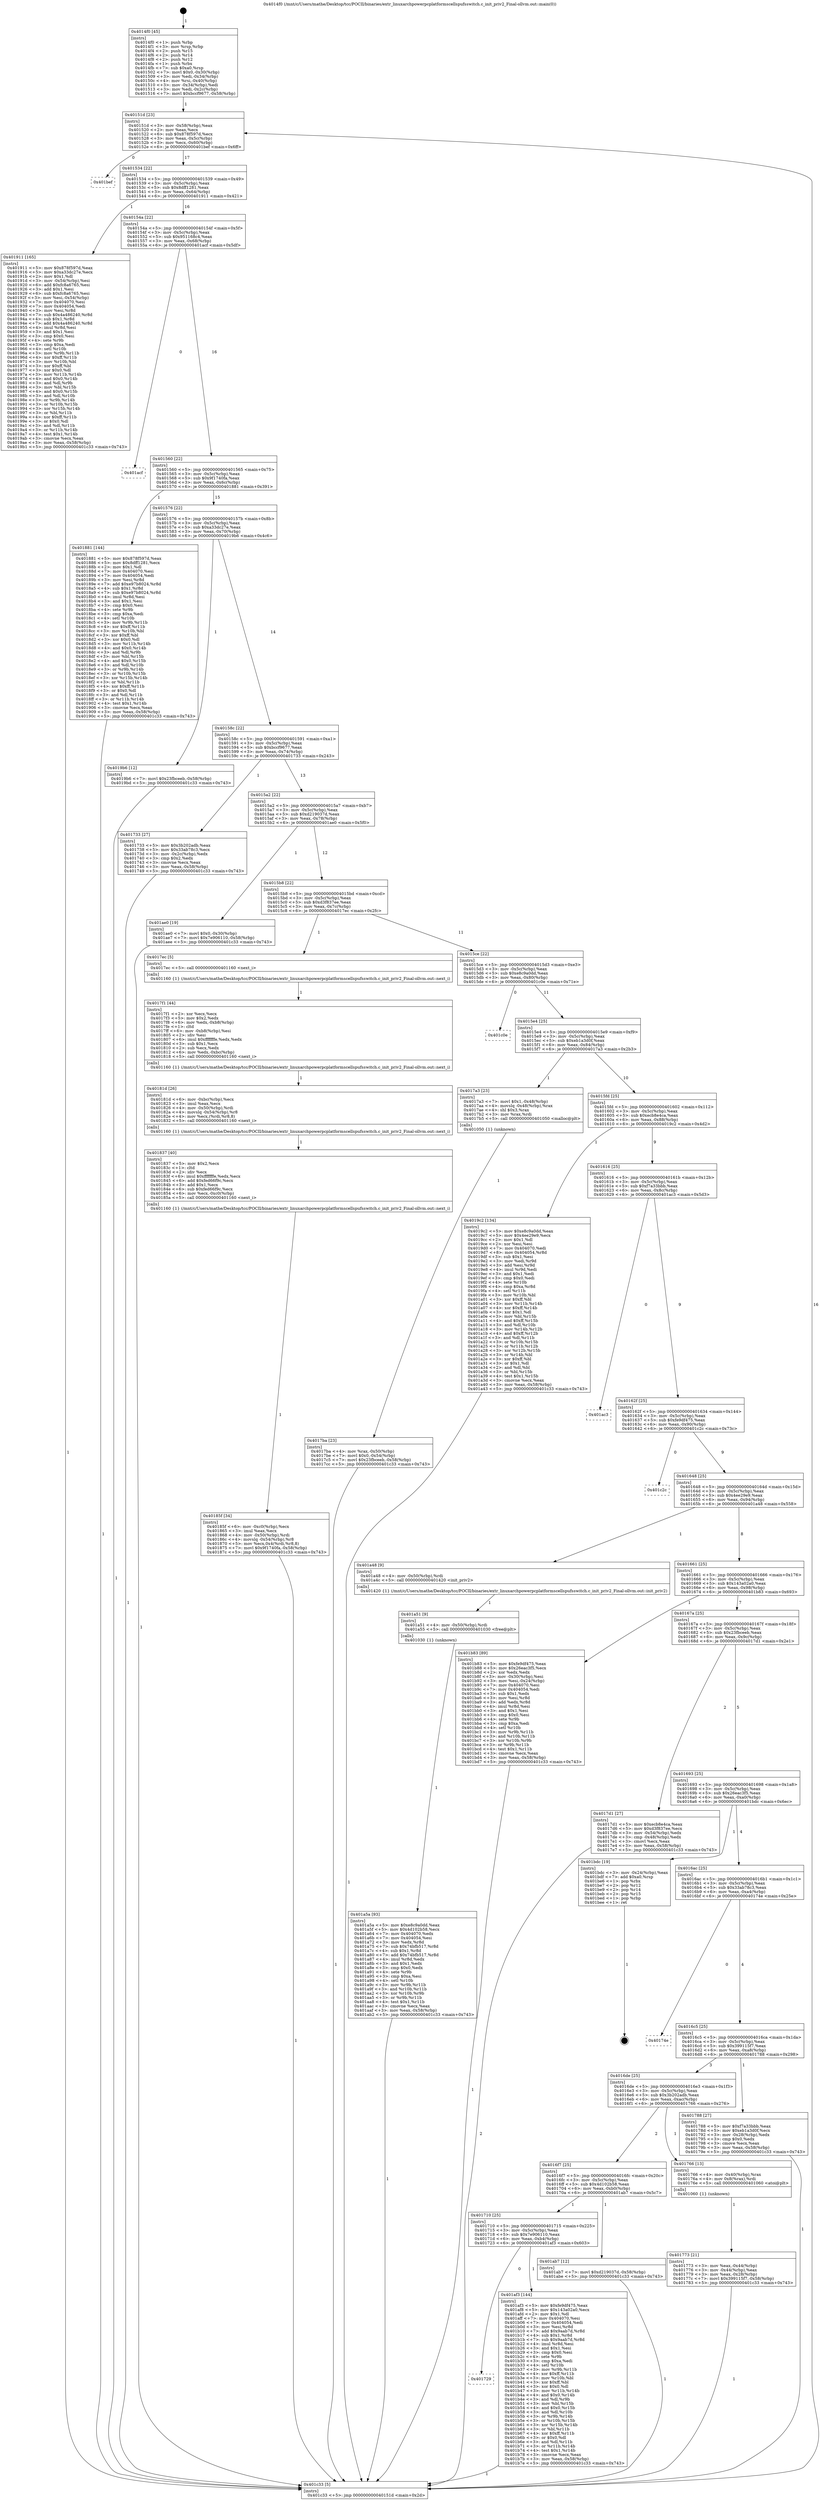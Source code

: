 digraph "0x4014f0" {
  label = "0x4014f0 (/mnt/c/Users/mathe/Desktop/tcc/POCII/binaries/extr_linuxarchpowerpcplatformscellspufsswitch.c_init_priv2_Final-ollvm.out::main(0))"
  labelloc = "t"
  node[shape=record]

  Entry [label="",width=0.3,height=0.3,shape=circle,fillcolor=black,style=filled]
  "0x40151d" [label="{
     0x40151d [23]\l
     | [instrs]\l
     &nbsp;&nbsp;0x40151d \<+3\>: mov -0x58(%rbp),%eax\l
     &nbsp;&nbsp;0x401520 \<+2\>: mov %eax,%ecx\l
     &nbsp;&nbsp;0x401522 \<+6\>: sub $0x878f597d,%ecx\l
     &nbsp;&nbsp;0x401528 \<+3\>: mov %eax,-0x5c(%rbp)\l
     &nbsp;&nbsp;0x40152b \<+3\>: mov %ecx,-0x60(%rbp)\l
     &nbsp;&nbsp;0x40152e \<+6\>: je 0000000000401bef \<main+0x6ff\>\l
  }"]
  "0x401bef" [label="{
     0x401bef\l
  }", style=dashed]
  "0x401534" [label="{
     0x401534 [22]\l
     | [instrs]\l
     &nbsp;&nbsp;0x401534 \<+5\>: jmp 0000000000401539 \<main+0x49\>\l
     &nbsp;&nbsp;0x401539 \<+3\>: mov -0x5c(%rbp),%eax\l
     &nbsp;&nbsp;0x40153c \<+5\>: sub $0x8dff1281,%eax\l
     &nbsp;&nbsp;0x401541 \<+3\>: mov %eax,-0x64(%rbp)\l
     &nbsp;&nbsp;0x401544 \<+6\>: je 0000000000401911 \<main+0x421\>\l
  }"]
  Exit [label="",width=0.3,height=0.3,shape=circle,fillcolor=black,style=filled,peripheries=2]
  "0x401911" [label="{
     0x401911 [165]\l
     | [instrs]\l
     &nbsp;&nbsp;0x401911 \<+5\>: mov $0x878f597d,%eax\l
     &nbsp;&nbsp;0x401916 \<+5\>: mov $0xa33dc27e,%ecx\l
     &nbsp;&nbsp;0x40191b \<+2\>: mov $0x1,%dl\l
     &nbsp;&nbsp;0x40191d \<+3\>: mov -0x54(%rbp),%esi\l
     &nbsp;&nbsp;0x401920 \<+6\>: add $0xfc8a6765,%esi\l
     &nbsp;&nbsp;0x401926 \<+3\>: add $0x1,%esi\l
     &nbsp;&nbsp;0x401929 \<+6\>: sub $0xfc8a6765,%esi\l
     &nbsp;&nbsp;0x40192f \<+3\>: mov %esi,-0x54(%rbp)\l
     &nbsp;&nbsp;0x401932 \<+7\>: mov 0x404070,%esi\l
     &nbsp;&nbsp;0x401939 \<+7\>: mov 0x404054,%edi\l
     &nbsp;&nbsp;0x401940 \<+3\>: mov %esi,%r8d\l
     &nbsp;&nbsp;0x401943 \<+7\>: sub $0x4a486240,%r8d\l
     &nbsp;&nbsp;0x40194a \<+4\>: sub $0x1,%r8d\l
     &nbsp;&nbsp;0x40194e \<+7\>: add $0x4a486240,%r8d\l
     &nbsp;&nbsp;0x401955 \<+4\>: imul %r8d,%esi\l
     &nbsp;&nbsp;0x401959 \<+3\>: and $0x1,%esi\l
     &nbsp;&nbsp;0x40195c \<+3\>: cmp $0x0,%esi\l
     &nbsp;&nbsp;0x40195f \<+4\>: sete %r9b\l
     &nbsp;&nbsp;0x401963 \<+3\>: cmp $0xa,%edi\l
     &nbsp;&nbsp;0x401966 \<+4\>: setl %r10b\l
     &nbsp;&nbsp;0x40196a \<+3\>: mov %r9b,%r11b\l
     &nbsp;&nbsp;0x40196d \<+4\>: xor $0xff,%r11b\l
     &nbsp;&nbsp;0x401971 \<+3\>: mov %r10b,%bl\l
     &nbsp;&nbsp;0x401974 \<+3\>: xor $0xff,%bl\l
     &nbsp;&nbsp;0x401977 \<+3\>: xor $0x0,%dl\l
     &nbsp;&nbsp;0x40197a \<+3\>: mov %r11b,%r14b\l
     &nbsp;&nbsp;0x40197d \<+4\>: and $0x0,%r14b\l
     &nbsp;&nbsp;0x401981 \<+3\>: and %dl,%r9b\l
     &nbsp;&nbsp;0x401984 \<+3\>: mov %bl,%r15b\l
     &nbsp;&nbsp;0x401987 \<+4\>: and $0x0,%r15b\l
     &nbsp;&nbsp;0x40198b \<+3\>: and %dl,%r10b\l
     &nbsp;&nbsp;0x40198e \<+3\>: or %r9b,%r14b\l
     &nbsp;&nbsp;0x401991 \<+3\>: or %r10b,%r15b\l
     &nbsp;&nbsp;0x401994 \<+3\>: xor %r15b,%r14b\l
     &nbsp;&nbsp;0x401997 \<+3\>: or %bl,%r11b\l
     &nbsp;&nbsp;0x40199a \<+4\>: xor $0xff,%r11b\l
     &nbsp;&nbsp;0x40199e \<+3\>: or $0x0,%dl\l
     &nbsp;&nbsp;0x4019a1 \<+3\>: and %dl,%r11b\l
     &nbsp;&nbsp;0x4019a4 \<+3\>: or %r11b,%r14b\l
     &nbsp;&nbsp;0x4019a7 \<+4\>: test $0x1,%r14b\l
     &nbsp;&nbsp;0x4019ab \<+3\>: cmovne %ecx,%eax\l
     &nbsp;&nbsp;0x4019ae \<+3\>: mov %eax,-0x58(%rbp)\l
     &nbsp;&nbsp;0x4019b1 \<+5\>: jmp 0000000000401c33 \<main+0x743\>\l
  }"]
  "0x40154a" [label="{
     0x40154a [22]\l
     | [instrs]\l
     &nbsp;&nbsp;0x40154a \<+5\>: jmp 000000000040154f \<main+0x5f\>\l
     &nbsp;&nbsp;0x40154f \<+3\>: mov -0x5c(%rbp),%eax\l
     &nbsp;&nbsp;0x401552 \<+5\>: sub $0x951168c4,%eax\l
     &nbsp;&nbsp;0x401557 \<+3\>: mov %eax,-0x68(%rbp)\l
     &nbsp;&nbsp;0x40155a \<+6\>: je 0000000000401acf \<main+0x5df\>\l
  }"]
  "0x401729" [label="{
     0x401729\l
  }", style=dashed]
  "0x401acf" [label="{
     0x401acf\l
  }", style=dashed]
  "0x401560" [label="{
     0x401560 [22]\l
     | [instrs]\l
     &nbsp;&nbsp;0x401560 \<+5\>: jmp 0000000000401565 \<main+0x75\>\l
     &nbsp;&nbsp;0x401565 \<+3\>: mov -0x5c(%rbp),%eax\l
     &nbsp;&nbsp;0x401568 \<+5\>: sub $0x9f1740fa,%eax\l
     &nbsp;&nbsp;0x40156d \<+3\>: mov %eax,-0x6c(%rbp)\l
     &nbsp;&nbsp;0x401570 \<+6\>: je 0000000000401881 \<main+0x391\>\l
  }"]
  "0x401af3" [label="{
     0x401af3 [144]\l
     | [instrs]\l
     &nbsp;&nbsp;0x401af3 \<+5\>: mov $0xfe9df475,%eax\l
     &nbsp;&nbsp;0x401af8 \<+5\>: mov $0x143a02a0,%ecx\l
     &nbsp;&nbsp;0x401afd \<+2\>: mov $0x1,%dl\l
     &nbsp;&nbsp;0x401aff \<+7\>: mov 0x404070,%esi\l
     &nbsp;&nbsp;0x401b06 \<+7\>: mov 0x404054,%edi\l
     &nbsp;&nbsp;0x401b0d \<+3\>: mov %esi,%r8d\l
     &nbsp;&nbsp;0x401b10 \<+7\>: add $0x9aab7d,%r8d\l
     &nbsp;&nbsp;0x401b17 \<+4\>: sub $0x1,%r8d\l
     &nbsp;&nbsp;0x401b1b \<+7\>: sub $0x9aab7d,%r8d\l
     &nbsp;&nbsp;0x401b22 \<+4\>: imul %r8d,%esi\l
     &nbsp;&nbsp;0x401b26 \<+3\>: and $0x1,%esi\l
     &nbsp;&nbsp;0x401b29 \<+3\>: cmp $0x0,%esi\l
     &nbsp;&nbsp;0x401b2c \<+4\>: sete %r9b\l
     &nbsp;&nbsp;0x401b30 \<+3\>: cmp $0xa,%edi\l
     &nbsp;&nbsp;0x401b33 \<+4\>: setl %r10b\l
     &nbsp;&nbsp;0x401b37 \<+3\>: mov %r9b,%r11b\l
     &nbsp;&nbsp;0x401b3a \<+4\>: xor $0xff,%r11b\l
     &nbsp;&nbsp;0x401b3e \<+3\>: mov %r10b,%bl\l
     &nbsp;&nbsp;0x401b41 \<+3\>: xor $0xff,%bl\l
     &nbsp;&nbsp;0x401b44 \<+3\>: xor $0x0,%dl\l
     &nbsp;&nbsp;0x401b47 \<+3\>: mov %r11b,%r14b\l
     &nbsp;&nbsp;0x401b4a \<+4\>: and $0x0,%r14b\l
     &nbsp;&nbsp;0x401b4e \<+3\>: and %dl,%r9b\l
     &nbsp;&nbsp;0x401b51 \<+3\>: mov %bl,%r15b\l
     &nbsp;&nbsp;0x401b54 \<+4\>: and $0x0,%r15b\l
     &nbsp;&nbsp;0x401b58 \<+3\>: and %dl,%r10b\l
     &nbsp;&nbsp;0x401b5b \<+3\>: or %r9b,%r14b\l
     &nbsp;&nbsp;0x401b5e \<+3\>: or %r10b,%r15b\l
     &nbsp;&nbsp;0x401b61 \<+3\>: xor %r15b,%r14b\l
     &nbsp;&nbsp;0x401b64 \<+3\>: or %bl,%r11b\l
     &nbsp;&nbsp;0x401b67 \<+4\>: xor $0xff,%r11b\l
     &nbsp;&nbsp;0x401b6b \<+3\>: or $0x0,%dl\l
     &nbsp;&nbsp;0x401b6e \<+3\>: and %dl,%r11b\l
     &nbsp;&nbsp;0x401b71 \<+3\>: or %r11b,%r14b\l
     &nbsp;&nbsp;0x401b74 \<+4\>: test $0x1,%r14b\l
     &nbsp;&nbsp;0x401b78 \<+3\>: cmovne %ecx,%eax\l
     &nbsp;&nbsp;0x401b7b \<+3\>: mov %eax,-0x58(%rbp)\l
     &nbsp;&nbsp;0x401b7e \<+5\>: jmp 0000000000401c33 \<main+0x743\>\l
  }"]
  "0x401881" [label="{
     0x401881 [144]\l
     | [instrs]\l
     &nbsp;&nbsp;0x401881 \<+5\>: mov $0x878f597d,%eax\l
     &nbsp;&nbsp;0x401886 \<+5\>: mov $0x8dff1281,%ecx\l
     &nbsp;&nbsp;0x40188b \<+2\>: mov $0x1,%dl\l
     &nbsp;&nbsp;0x40188d \<+7\>: mov 0x404070,%esi\l
     &nbsp;&nbsp;0x401894 \<+7\>: mov 0x404054,%edi\l
     &nbsp;&nbsp;0x40189b \<+3\>: mov %esi,%r8d\l
     &nbsp;&nbsp;0x40189e \<+7\>: add $0xe97b8024,%r8d\l
     &nbsp;&nbsp;0x4018a5 \<+4\>: sub $0x1,%r8d\l
     &nbsp;&nbsp;0x4018a9 \<+7\>: sub $0xe97b8024,%r8d\l
     &nbsp;&nbsp;0x4018b0 \<+4\>: imul %r8d,%esi\l
     &nbsp;&nbsp;0x4018b4 \<+3\>: and $0x1,%esi\l
     &nbsp;&nbsp;0x4018b7 \<+3\>: cmp $0x0,%esi\l
     &nbsp;&nbsp;0x4018ba \<+4\>: sete %r9b\l
     &nbsp;&nbsp;0x4018be \<+3\>: cmp $0xa,%edi\l
     &nbsp;&nbsp;0x4018c1 \<+4\>: setl %r10b\l
     &nbsp;&nbsp;0x4018c5 \<+3\>: mov %r9b,%r11b\l
     &nbsp;&nbsp;0x4018c8 \<+4\>: xor $0xff,%r11b\l
     &nbsp;&nbsp;0x4018cc \<+3\>: mov %r10b,%bl\l
     &nbsp;&nbsp;0x4018cf \<+3\>: xor $0xff,%bl\l
     &nbsp;&nbsp;0x4018d2 \<+3\>: xor $0x0,%dl\l
     &nbsp;&nbsp;0x4018d5 \<+3\>: mov %r11b,%r14b\l
     &nbsp;&nbsp;0x4018d8 \<+4\>: and $0x0,%r14b\l
     &nbsp;&nbsp;0x4018dc \<+3\>: and %dl,%r9b\l
     &nbsp;&nbsp;0x4018df \<+3\>: mov %bl,%r15b\l
     &nbsp;&nbsp;0x4018e2 \<+4\>: and $0x0,%r15b\l
     &nbsp;&nbsp;0x4018e6 \<+3\>: and %dl,%r10b\l
     &nbsp;&nbsp;0x4018e9 \<+3\>: or %r9b,%r14b\l
     &nbsp;&nbsp;0x4018ec \<+3\>: or %r10b,%r15b\l
     &nbsp;&nbsp;0x4018ef \<+3\>: xor %r15b,%r14b\l
     &nbsp;&nbsp;0x4018f2 \<+3\>: or %bl,%r11b\l
     &nbsp;&nbsp;0x4018f5 \<+4\>: xor $0xff,%r11b\l
     &nbsp;&nbsp;0x4018f9 \<+3\>: or $0x0,%dl\l
     &nbsp;&nbsp;0x4018fc \<+3\>: and %dl,%r11b\l
     &nbsp;&nbsp;0x4018ff \<+3\>: or %r11b,%r14b\l
     &nbsp;&nbsp;0x401902 \<+4\>: test $0x1,%r14b\l
     &nbsp;&nbsp;0x401906 \<+3\>: cmovne %ecx,%eax\l
     &nbsp;&nbsp;0x401909 \<+3\>: mov %eax,-0x58(%rbp)\l
     &nbsp;&nbsp;0x40190c \<+5\>: jmp 0000000000401c33 \<main+0x743\>\l
  }"]
  "0x401576" [label="{
     0x401576 [22]\l
     | [instrs]\l
     &nbsp;&nbsp;0x401576 \<+5\>: jmp 000000000040157b \<main+0x8b\>\l
     &nbsp;&nbsp;0x40157b \<+3\>: mov -0x5c(%rbp),%eax\l
     &nbsp;&nbsp;0x40157e \<+5\>: sub $0xa33dc27e,%eax\l
     &nbsp;&nbsp;0x401583 \<+3\>: mov %eax,-0x70(%rbp)\l
     &nbsp;&nbsp;0x401586 \<+6\>: je 00000000004019b6 \<main+0x4c6\>\l
  }"]
  "0x401710" [label="{
     0x401710 [25]\l
     | [instrs]\l
     &nbsp;&nbsp;0x401710 \<+5\>: jmp 0000000000401715 \<main+0x225\>\l
     &nbsp;&nbsp;0x401715 \<+3\>: mov -0x5c(%rbp),%eax\l
     &nbsp;&nbsp;0x401718 \<+5\>: sub $0x7e906110,%eax\l
     &nbsp;&nbsp;0x40171d \<+6\>: mov %eax,-0xb4(%rbp)\l
     &nbsp;&nbsp;0x401723 \<+6\>: je 0000000000401af3 \<main+0x603\>\l
  }"]
  "0x4019b6" [label="{
     0x4019b6 [12]\l
     | [instrs]\l
     &nbsp;&nbsp;0x4019b6 \<+7\>: movl $0x23fbceeb,-0x58(%rbp)\l
     &nbsp;&nbsp;0x4019bd \<+5\>: jmp 0000000000401c33 \<main+0x743\>\l
  }"]
  "0x40158c" [label="{
     0x40158c [22]\l
     | [instrs]\l
     &nbsp;&nbsp;0x40158c \<+5\>: jmp 0000000000401591 \<main+0xa1\>\l
     &nbsp;&nbsp;0x401591 \<+3\>: mov -0x5c(%rbp),%eax\l
     &nbsp;&nbsp;0x401594 \<+5\>: sub $0xbccf9677,%eax\l
     &nbsp;&nbsp;0x401599 \<+3\>: mov %eax,-0x74(%rbp)\l
     &nbsp;&nbsp;0x40159c \<+6\>: je 0000000000401733 \<main+0x243\>\l
  }"]
  "0x401ab7" [label="{
     0x401ab7 [12]\l
     | [instrs]\l
     &nbsp;&nbsp;0x401ab7 \<+7\>: movl $0xd219037d,-0x58(%rbp)\l
     &nbsp;&nbsp;0x401abe \<+5\>: jmp 0000000000401c33 \<main+0x743\>\l
  }"]
  "0x401733" [label="{
     0x401733 [27]\l
     | [instrs]\l
     &nbsp;&nbsp;0x401733 \<+5\>: mov $0x3b202adb,%eax\l
     &nbsp;&nbsp;0x401738 \<+5\>: mov $0x33ab78c3,%ecx\l
     &nbsp;&nbsp;0x40173d \<+3\>: mov -0x2c(%rbp),%edx\l
     &nbsp;&nbsp;0x401740 \<+3\>: cmp $0x2,%edx\l
     &nbsp;&nbsp;0x401743 \<+3\>: cmovne %ecx,%eax\l
     &nbsp;&nbsp;0x401746 \<+3\>: mov %eax,-0x58(%rbp)\l
     &nbsp;&nbsp;0x401749 \<+5\>: jmp 0000000000401c33 \<main+0x743\>\l
  }"]
  "0x4015a2" [label="{
     0x4015a2 [22]\l
     | [instrs]\l
     &nbsp;&nbsp;0x4015a2 \<+5\>: jmp 00000000004015a7 \<main+0xb7\>\l
     &nbsp;&nbsp;0x4015a7 \<+3\>: mov -0x5c(%rbp),%eax\l
     &nbsp;&nbsp;0x4015aa \<+5\>: sub $0xd219037d,%eax\l
     &nbsp;&nbsp;0x4015af \<+3\>: mov %eax,-0x78(%rbp)\l
     &nbsp;&nbsp;0x4015b2 \<+6\>: je 0000000000401ae0 \<main+0x5f0\>\l
  }"]
  "0x401c33" [label="{
     0x401c33 [5]\l
     | [instrs]\l
     &nbsp;&nbsp;0x401c33 \<+5\>: jmp 000000000040151d \<main+0x2d\>\l
  }"]
  "0x4014f0" [label="{
     0x4014f0 [45]\l
     | [instrs]\l
     &nbsp;&nbsp;0x4014f0 \<+1\>: push %rbp\l
     &nbsp;&nbsp;0x4014f1 \<+3\>: mov %rsp,%rbp\l
     &nbsp;&nbsp;0x4014f4 \<+2\>: push %r15\l
     &nbsp;&nbsp;0x4014f6 \<+2\>: push %r14\l
     &nbsp;&nbsp;0x4014f8 \<+2\>: push %r12\l
     &nbsp;&nbsp;0x4014fa \<+1\>: push %rbx\l
     &nbsp;&nbsp;0x4014fb \<+7\>: sub $0xa0,%rsp\l
     &nbsp;&nbsp;0x401502 \<+7\>: movl $0x0,-0x30(%rbp)\l
     &nbsp;&nbsp;0x401509 \<+3\>: mov %edi,-0x34(%rbp)\l
     &nbsp;&nbsp;0x40150c \<+4\>: mov %rsi,-0x40(%rbp)\l
     &nbsp;&nbsp;0x401510 \<+3\>: mov -0x34(%rbp),%edi\l
     &nbsp;&nbsp;0x401513 \<+3\>: mov %edi,-0x2c(%rbp)\l
     &nbsp;&nbsp;0x401516 \<+7\>: movl $0xbccf9677,-0x58(%rbp)\l
  }"]
  "0x401a5a" [label="{
     0x401a5a [93]\l
     | [instrs]\l
     &nbsp;&nbsp;0x401a5a \<+5\>: mov $0xe8c9a0dd,%eax\l
     &nbsp;&nbsp;0x401a5f \<+5\>: mov $0x4d102b58,%ecx\l
     &nbsp;&nbsp;0x401a64 \<+7\>: mov 0x404070,%edx\l
     &nbsp;&nbsp;0x401a6b \<+7\>: mov 0x404054,%esi\l
     &nbsp;&nbsp;0x401a72 \<+3\>: mov %edx,%r8d\l
     &nbsp;&nbsp;0x401a75 \<+7\>: sub $0x74bfb517,%r8d\l
     &nbsp;&nbsp;0x401a7c \<+4\>: sub $0x1,%r8d\l
     &nbsp;&nbsp;0x401a80 \<+7\>: add $0x74bfb517,%r8d\l
     &nbsp;&nbsp;0x401a87 \<+4\>: imul %r8d,%edx\l
     &nbsp;&nbsp;0x401a8b \<+3\>: and $0x1,%edx\l
     &nbsp;&nbsp;0x401a8e \<+3\>: cmp $0x0,%edx\l
     &nbsp;&nbsp;0x401a91 \<+4\>: sete %r9b\l
     &nbsp;&nbsp;0x401a95 \<+3\>: cmp $0xa,%esi\l
     &nbsp;&nbsp;0x401a98 \<+4\>: setl %r10b\l
     &nbsp;&nbsp;0x401a9c \<+3\>: mov %r9b,%r11b\l
     &nbsp;&nbsp;0x401a9f \<+3\>: and %r10b,%r11b\l
     &nbsp;&nbsp;0x401aa2 \<+3\>: xor %r10b,%r9b\l
     &nbsp;&nbsp;0x401aa5 \<+3\>: or %r9b,%r11b\l
     &nbsp;&nbsp;0x401aa8 \<+4\>: test $0x1,%r11b\l
     &nbsp;&nbsp;0x401aac \<+3\>: cmovne %ecx,%eax\l
     &nbsp;&nbsp;0x401aaf \<+3\>: mov %eax,-0x58(%rbp)\l
     &nbsp;&nbsp;0x401ab2 \<+5\>: jmp 0000000000401c33 \<main+0x743\>\l
  }"]
  "0x401ae0" [label="{
     0x401ae0 [19]\l
     | [instrs]\l
     &nbsp;&nbsp;0x401ae0 \<+7\>: movl $0x0,-0x30(%rbp)\l
     &nbsp;&nbsp;0x401ae7 \<+7\>: movl $0x7e906110,-0x58(%rbp)\l
     &nbsp;&nbsp;0x401aee \<+5\>: jmp 0000000000401c33 \<main+0x743\>\l
  }"]
  "0x4015b8" [label="{
     0x4015b8 [22]\l
     | [instrs]\l
     &nbsp;&nbsp;0x4015b8 \<+5\>: jmp 00000000004015bd \<main+0xcd\>\l
     &nbsp;&nbsp;0x4015bd \<+3\>: mov -0x5c(%rbp),%eax\l
     &nbsp;&nbsp;0x4015c0 \<+5\>: sub $0xd3f837ee,%eax\l
     &nbsp;&nbsp;0x4015c5 \<+3\>: mov %eax,-0x7c(%rbp)\l
     &nbsp;&nbsp;0x4015c8 \<+6\>: je 00000000004017ec \<main+0x2fc\>\l
  }"]
  "0x401a51" [label="{
     0x401a51 [9]\l
     | [instrs]\l
     &nbsp;&nbsp;0x401a51 \<+4\>: mov -0x50(%rbp),%rdi\l
     &nbsp;&nbsp;0x401a55 \<+5\>: call 0000000000401030 \<free@plt\>\l
     | [calls]\l
     &nbsp;&nbsp;0x401030 \{1\} (unknown)\l
  }"]
  "0x4017ec" [label="{
     0x4017ec [5]\l
     | [instrs]\l
     &nbsp;&nbsp;0x4017ec \<+5\>: call 0000000000401160 \<next_i\>\l
     | [calls]\l
     &nbsp;&nbsp;0x401160 \{1\} (/mnt/c/Users/mathe/Desktop/tcc/POCII/binaries/extr_linuxarchpowerpcplatformscellspufsswitch.c_init_priv2_Final-ollvm.out::next_i)\l
  }"]
  "0x4015ce" [label="{
     0x4015ce [22]\l
     | [instrs]\l
     &nbsp;&nbsp;0x4015ce \<+5\>: jmp 00000000004015d3 \<main+0xe3\>\l
     &nbsp;&nbsp;0x4015d3 \<+3\>: mov -0x5c(%rbp),%eax\l
     &nbsp;&nbsp;0x4015d6 \<+5\>: sub $0xe8c9a0dd,%eax\l
     &nbsp;&nbsp;0x4015db \<+3\>: mov %eax,-0x80(%rbp)\l
     &nbsp;&nbsp;0x4015de \<+6\>: je 0000000000401c0e \<main+0x71e\>\l
  }"]
  "0x40185f" [label="{
     0x40185f [34]\l
     | [instrs]\l
     &nbsp;&nbsp;0x40185f \<+6\>: mov -0xc0(%rbp),%ecx\l
     &nbsp;&nbsp;0x401865 \<+3\>: imul %eax,%ecx\l
     &nbsp;&nbsp;0x401868 \<+4\>: mov -0x50(%rbp),%rdi\l
     &nbsp;&nbsp;0x40186c \<+4\>: movslq -0x54(%rbp),%r8\l
     &nbsp;&nbsp;0x401870 \<+5\>: mov %ecx,0x4(%rdi,%r8,8)\l
     &nbsp;&nbsp;0x401875 \<+7\>: movl $0x9f1740fa,-0x58(%rbp)\l
     &nbsp;&nbsp;0x40187c \<+5\>: jmp 0000000000401c33 \<main+0x743\>\l
  }"]
  "0x401c0e" [label="{
     0x401c0e\l
  }", style=dashed]
  "0x4015e4" [label="{
     0x4015e4 [25]\l
     | [instrs]\l
     &nbsp;&nbsp;0x4015e4 \<+5\>: jmp 00000000004015e9 \<main+0xf9\>\l
     &nbsp;&nbsp;0x4015e9 \<+3\>: mov -0x5c(%rbp),%eax\l
     &nbsp;&nbsp;0x4015ec \<+5\>: sub $0xeb1a3d0f,%eax\l
     &nbsp;&nbsp;0x4015f1 \<+6\>: mov %eax,-0x84(%rbp)\l
     &nbsp;&nbsp;0x4015f7 \<+6\>: je 00000000004017a3 \<main+0x2b3\>\l
  }"]
  "0x401837" [label="{
     0x401837 [40]\l
     | [instrs]\l
     &nbsp;&nbsp;0x401837 \<+5\>: mov $0x2,%ecx\l
     &nbsp;&nbsp;0x40183c \<+1\>: cltd\l
     &nbsp;&nbsp;0x40183d \<+2\>: idiv %ecx\l
     &nbsp;&nbsp;0x40183f \<+6\>: imul $0xfffffffe,%edx,%ecx\l
     &nbsp;&nbsp;0x401845 \<+6\>: add $0xfed66f9c,%ecx\l
     &nbsp;&nbsp;0x40184b \<+3\>: add $0x1,%ecx\l
     &nbsp;&nbsp;0x40184e \<+6\>: sub $0xfed66f9c,%ecx\l
     &nbsp;&nbsp;0x401854 \<+6\>: mov %ecx,-0xc0(%rbp)\l
     &nbsp;&nbsp;0x40185a \<+5\>: call 0000000000401160 \<next_i\>\l
     | [calls]\l
     &nbsp;&nbsp;0x401160 \{1\} (/mnt/c/Users/mathe/Desktop/tcc/POCII/binaries/extr_linuxarchpowerpcplatformscellspufsswitch.c_init_priv2_Final-ollvm.out::next_i)\l
  }"]
  "0x4017a3" [label="{
     0x4017a3 [23]\l
     | [instrs]\l
     &nbsp;&nbsp;0x4017a3 \<+7\>: movl $0x1,-0x48(%rbp)\l
     &nbsp;&nbsp;0x4017aa \<+4\>: movslq -0x48(%rbp),%rax\l
     &nbsp;&nbsp;0x4017ae \<+4\>: shl $0x3,%rax\l
     &nbsp;&nbsp;0x4017b2 \<+3\>: mov %rax,%rdi\l
     &nbsp;&nbsp;0x4017b5 \<+5\>: call 0000000000401050 \<malloc@plt\>\l
     | [calls]\l
     &nbsp;&nbsp;0x401050 \{1\} (unknown)\l
  }"]
  "0x4015fd" [label="{
     0x4015fd [25]\l
     | [instrs]\l
     &nbsp;&nbsp;0x4015fd \<+5\>: jmp 0000000000401602 \<main+0x112\>\l
     &nbsp;&nbsp;0x401602 \<+3\>: mov -0x5c(%rbp),%eax\l
     &nbsp;&nbsp;0x401605 \<+5\>: sub $0xecb8e4ca,%eax\l
     &nbsp;&nbsp;0x40160a \<+6\>: mov %eax,-0x88(%rbp)\l
     &nbsp;&nbsp;0x401610 \<+6\>: je 00000000004019c2 \<main+0x4d2\>\l
  }"]
  "0x40181d" [label="{
     0x40181d [26]\l
     | [instrs]\l
     &nbsp;&nbsp;0x40181d \<+6\>: mov -0xbc(%rbp),%ecx\l
     &nbsp;&nbsp;0x401823 \<+3\>: imul %eax,%ecx\l
     &nbsp;&nbsp;0x401826 \<+4\>: mov -0x50(%rbp),%rdi\l
     &nbsp;&nbsp;0x40182a \<+4\>: movslq -0x54(%rbp),%r8\l
     &nbsp;&nbsp;0x40182e \<+4\>: mov %ecx,(%rdi,%r8,8)\l
     &nbsp;&nbsp;0x401832 \<+5\>: call 0000000000401160 \<next_i\>\l
     | [calls]\l
     &nbsp;&nbsp;0x401160 \{1\} (/mnt/c/Users/mathe/Desktop/tcc/POCII/binaries/extr_linuxarchpowerpcplatformscellspufsswitch.c_init_priv2_Final-ollvm.out::next_i)\l
  }"]
  "0x4019c2" [label="{
     0x4019c2 [134]\l
     | [instrs]\l
     &nbsp;&nbsp;0x4019c2 \<+5\>: mov $0xe8c9a0dd,%eax\l
     &nbsp;&nbsp;0x4019c7 \<+5\>: mov $0x4ee29e9,%ecx\l
     &nbsp;&nbsp;0x4019cc \<+2\>: mov $0x1,%dl\l
     &nbsp;&nbsp;0x4019ce \<+2\>: xor %esi,%esi\l
     &nbsp;&nbsp;0x4019d0 \<+7\>: mov 0x404070,%edi\l
     &nbsp;&nbsp;0x4019d7 \<+8\>: mov 0x404054,%r8d\l
     &nbsp;&nbsp;0x4019df \<+3\>: sub $0x1,%esi\l
     &nbsp;&nbsp;0x4019e2 \<+3\>: mov %edi,%r9d\l
     &nbsp;&nbsp;0x4019e5 \<+3\>: add %esi,%r9d\l
     &nbsp;&nbsp;0x4019e8 \<+4\>: imul %r9d,%edi\l
     &nbsp;&nbsp;0x4019ec \<+3\>: and $0x1,%edi\l
     &nbsp;&nbsp;0x4019ef \<+3\>: cmp $0x0,%edi\l
     &nbsp;&nbsp;0x4019f2 \<+4\>: sete %r10b\l
     &nbsp;&nbsp;0x4019f6 \<+4\>: cmp $0xa,%r8d\l
     &nbsp;&nbsp;0x4019fa \<+4\>: setl %r11b\l
     &nbsp;&nbsp;0x4019fe \<+3\>: mov %r10b,%bl\l
     &nbsp;&nbsp;0x401a01 \<+3\>: xor $0xff,%bl\l
     &nbsp;&nbsp;0x401a04 \<+3\>: mov %r11b,%r14b\l
     &nbsp;&nbsp;0x401a07 \<+4\>: xor $0xff,%r14b\l
     &nbsp;&nbsp;0x401a0b \<+3\>: xor $0x1,%dl\l
     &nbsp;&nbsp;0x401a0e \<+3\>: mov %bl,%r15b\l
     &nbsp;&nbsp;0x401a11 \<+4\>: and $0xff,%r15b\l
     &nbsp;&nbsp;0x401a15 \<+3\>: and %dl,%r10b\l
     &nbsp;&nbsp;0x401a18 \<+3\>: mov %r14b,%r12b\l
     &nbsp;&nbsp;0x401a1b \<+4\>: and $0xff,%r12b\l
     &nbsp;&nbsp;0x401a1f \<+3\>: and %dl,%r11b\l
     &nbsp;&nbsp;0x401a22 \<+3\>: or %r10b,%r15b\l
     &nbsp;&nbsp;0x401a25 \<+3\>: or %r11b,%r12b\l
     &nbsp;&nbsp;0x401a28 \<+3\>: xor %r12b,%r15b\l
     &nbsp;&nbsp;0x401a2b \<+3\>: or %r14b,%bl\l
     &nbsp;&nbsp;0x401a2e \<+3\>: xor $0xff,%bl\l
     &nbsp;&nbsp;0x401a31 \<+3\>: or $0x1,%dl\l
     &nbsp;&nbsp;0x401a34 \<+2\>: and %dl,%bl\l
     &nbsp;&nbsp;0x401a36 \<+3\>: or %bl,%r15b\l
     &nbsp;&nbsp;0x401a39 \<+4\>: test $0x1,%r15b\l
     &nbsp;&nbsp;0x401a3d \<+3\>: cmovne %ecx,%eax\l
     &nbsp;&nbsp;0x401a40 \<+3\>: mov %eax,-0x58(%rbp)\l
     &nbsp;&nbsp;0x401a43 \<+5\>: jmp 0000000000401c33 \<main+0x743\>\l
  }"]
  "0x401616" [label="{
     0x401616 [25]\l
     | [instrs]\l
     &nbsp;&nbsp;0x401616 \<+5\>: jmp 000000000040161b \<main+0x12b\>\l
     &nbsp;&nbsp;0x40161b \<+3\>: mov -0x5c(%rbp),%eax\l
     &nbsp;&nbsp;0x40161e \<+5\>: sub $0xf7a33bbb,%eax\l
     &nbsp;&nbsp;0x401623 \<+6\>: mov %eax,-0x8c(%rbp)\l
     &nbsp;&nbsp;0x401629 \<+6\>: je 0000000000401ac3 \<main+0x5d3\>\l
  }"]
  "0x4017f1" [label="{
     0x4017f1 [44]\l
     | [instrs]\l
     &nbsp;&nbsp;0x4017f1 \<+2\>: xor %ecx,%ecx\l
     &nbsp;&nbsp;0x4017f3 \<+5\>: mov $0x2,%edx\l
     &nbsp;&nbsp;0x4017f8 \<+6\>: mov %edx,-0xb8(%rbp)\l
     &nbsp;&nbsp;0x4017fe \<+1\>: cltd\l
     &nbsp;&nbsp;0x4017ff \<+6\>: mov -0xb8(%rbp),%esi\l
     &nbsp;&nbsp;0x401805 \<+2\>: idiv %esi\l
     &nbsp;&nbsp;0x401807 \<+6\>: imul $0xfffffffe,%edx,%edx\l
     &nbsp;&nbsp;0x40180d \<+3\>: sub $0x1,%ecx\l
     &nbsp;&nbsp;0x401810 \<+2\>: sub %ecx,%edx\l
     &nbsp;&nbsp;0x401812 \<+6\>: mov %edx,-0xbc(%rbp)\l
     &nbsp;&nbsp;0x401818 \<+5\>: call 0000000000401160 \<next_i\>\l
     | [calls]\l
     &nbsp;&nbsp;0x401160 \{1\} (/mnt/c/Users/mathe/Desktop/tcc/POCII/binaries/extr_linuxarchpowerpcplatformscellspufsswitch.c_init_priv2_Final-ollvm.out::next_i)\l
  }"]
  "0x401ac3" [label="{
     0x401ac3\l
  }", style=dashed]
  "0x40162f" [label="{
     0x40162f [25]\l
     | [instrs]\l
     &nbsp;&nbsp;0x40162f \<+5\>: jmp 0000000000401634 \<main+0x144\>\l
     &nbsp;&nbsp;0x401634 \<+3\>: mov -0x5c(%rbp),%eax\l
     &nbsp;&nbsp;0x401637 \<+5\>: sub $0xfe9df475,%eax\l
     &nbsp;&nbsp;0x40163c \<+6\>: mov %eax,-0x90(%rbp)\l
     &nbsp;&nbsp;0x401642 \<+6\>: je 0000000000401c2c \<main+0x73c\>\l
  }"]
  "0x4017ba" [label="{
     0x4017ba [23]\l
     | [instrs]\l
     &nbsp;&nbsp;0x4017ba \<+4\>: mov %rax,-0x50(%rbp)\l
     &nbsp;&nbsp;0x4017be \<+7\>: movl $0x0,-0x54(%rbp)\l
     &nbsp;&nbsp;0x4017c5 \<+7\>: movl $0x23fbceeb,-0x58(%rbp)\l
     &nbsp;&nbsp;0x4017cc \<+5\>: jmp 0000000000401c33 \<main+0x743\>\l
  }"]
  "0x401c2c" [label="{
     0x401c2c\l
  }", style=dashed]
  "0x401648" [label="{
     0x401648 [25]\l
     | [instrs]\l
     &nbsp;&nbsp;0x401648 \<+5\>: jmp 000000000040164d \<main+0x15d\>\l
     &nbsp;&nbsp;0x40164d \<+3\>: mov -0x5c(%rbp),%eax\l
     &nbsp;&nbsp;0x401650 \<+5\>: sub $0x4ee29e9,%eax\l
     &nbsp;&nbsp;0x401655 \<+6\>: mov %eax,-0x94(%rbp)\l
     &nbsp;&nbsp;0x40165b \<+6\>: je 0000000000401a48 \<main+0x558\>\l
  }"]
  "0x401773" [label="{
     0x401773 [21]\l
     | [instrs]\l
     &nbsp;&nbsp;0x401773 \<+3\>: mov %eax,-0x44(%rbp)\l
     &nbsp;&nbsp;0x401776 \<+3\>: mov -0x44(%rbp),%eax\l
     &nbsp;&nbsp;0x401779 \<+3\>: mov %eax,-0x28(%rbp)\l
     &nbsp;&nbsp;0x40177c \<+7\>: movl $0x399115f7,-0x58(%rbp)\l
     &nbsp;&nbsp;0x401783 \<+5\>: jmp 0000000000401c33 \<main+0x743\>\l
  }"]
  "0x401a48" [label="{
     0x401a48 [9]\l
     | [instrs]\l
     &nbsp;&nbsp;0x401a48 \<+4\>: mov -0x50(%rbp),%rdi\l
     &nbsp;&nbsp;0x401a4c \<+5\>: call 0000000000401420 \<init_priv2\>\l
     | [calls]\l
     &nbsp;&nbsp;0x401420 \{1\} (/mnt/c/Users/mathe/Desktop/tcc/POCII/binaries/extr_linuxarchpowerpcplatformscellspufsswitch.c_init_priv2_Final-ollvm.out::init_priv2)\l
  }"]
  "0x401661" [label="{
     0x401661 [25]\l
     | [instrs]\l
     &nbsp;&nbsp;0x401661 \<+5\>: jmp 0000000000401666 \<main+0x176\>\l
     &nbsp;&nbsp;0x401666 \<+3\>: mov -0x5c(%rbp),%eax\l
     &nbsp;&nbsp;0x401669 \<+5\>: sub $0x143a02a0,%eax\l
     &nbsp;&nbsp;0x40166e \<+6\>: mov %eax,-0x98(%rbp)\l
     &nbsp;&nbsp;0x401674 \<+6\>: je 0000000000401b83 \<main+0x693\>\l
  }"]
  "0x4016f7" [label="{
     0x4016f7 [25]\l
     | [instrs]\l
     &nbsp;&nbsp;0x4016f7 \<+5\>: jmp 00000000004016fc \<main+0x20c\>\l
     &nbsp;&nbsp;0x4016fc \<+3\>: mov -0x5c(%rbp),%eax\l
     &nbsp;&nbsp;0x4016ff \<+5\>: sub $0x4d102b58,%eax\l
     &nbsp;&nbsp;0x401704 \<+6\>: mov %eax,-0xb0(%rbp)\l
     &nbsp;&nbsp;0x40170a \<+6\>: je 0000000000401ab7 \<main+0x5c7\>\l
  }"]
  "0x401b83" [label="{
     0x401b83 [89]\l
     | [instrs]\l
     &nbsp;&nbsp;0x401b83 \<+5\>: mov $0xfe9df475,%eax\l
     &nbsp;&nbsp;0x401b88 \<+5\>: mov $0x26eac3f5,%ecx\l
     &nbsp;&nbsp;0x401b8d \<+2\>: xor %edx,%edx\l
     &nbsp;&nbsp;0x401b8f \<+3\>: mov -0x30(%rbp),%esi\l
     &nbsp;&nbsp;0x401b92 \<+3\>: mov %esi,-0x24(%rbp)\l
     &nbsp;&nbsp;0x401b95 \<+7\>: mov 0x404070,%esi\l
     &nbsp;&nbsp;0x401b9c \<+7\>: mov 0x404054,%edi\l
     &nbsp;&nbsp;0x401ba3 \<+3\>: sub $0x1,%edx\l
     &nbsp;&nbsp;0x401ba6 \<+3\>: mov %esi,%r8d\l
     &nbsp;&nbsp;0x401ba9 \<+3\>: add %edx,%r8d\l
     &nbsp;&nbsp;0x401bac \<+4\>: imul %r8d,%esi\l
     &nbsp;&nbsp;0x401bb0 \<+3\>: and $0x1,%esi\l
     &nbsp;&nbsp;0x401bb3 \<+3\>: cmp $0x0,%esi\l
     &nbsp;&nbsp;0x401bb6 \<+4\>: sete %r9b\l
     &nbsp;&nbsp;0x401bba \<+3\>: cmp $0xa,%edi\l
     &nbsp;&nbsp;0x401bbd \<+4\>: setl %r10b\l
     &nbsp;&nbsp;0x401bc1 \<+3\>: mov %r9b,%r11b\l
     &nbsp;&nbsp;0x401bc4 \<+3\>: and %r10b,%r11b\l
     &nbsp;&nbsp;0x401bc7 \<+3\>: xor %r10b,%r9b\l
     &nbsp;&nbsp;0x401bca \<+3\>: or %r9b,%r11b\l
     &nbsp;&nbsp;0x401bcd \<+4\>: test $0x1,%r11b\l
     &nbsp;&nbsp;0x401bd1 \<+3\>: cmovne %ecx,%eax\l
     &nbsp;&nbsp;0x401bd4 \<+3\>: mov %eax,-0x58(%rbp)\l
     &nbsp;&nbsp;0x401bd7 \<+5\>: jmp 0000000000401c33 \<main+0x743\>\l
  }"]
  "0x40167a" [label="{
     0x40167a [25]\l
     | [instrs]\l
     &nbsp;&nbsp;0x40167a \<+5\>: jmp 000000000040167f \<main+0x18f\>\l
     &nbsp;&nbsp;0x40167f \<+3\>: mov -0x5c(%rbp),%eax\l
     &nbsp;&nbsp;0x401682 \<+5\>: sub $0x23fbceeb,%eax\l
     &nbsp;&nbsp;0x401687 \<+6\>: mov %eax,-0x9c(%rbp)\l
     &nbsp;&nbsp;0x40168d \<+6\>: je 00000000004017d1 \<main+0x2e1\>\l
  }"]
  "0x401766" [label="{
     0x401766 [13]\l
     | [instrs]\l
     &nbsp;&nbsp;0x401766 \<+4\>: mov -0x40(%rbp),%rax\l
     &nbsp;&nbsp;0x40176a \<+4\>: mov 0x8(%rax),%rdi\l
     &nbsp;&nbsp;0x40176e \<+5\>: call 0000000000401060 \<atoi@plt\>\l
     | [calls]\l
     &nbsp;&nbsp;0x401060 \{1\} (unknown)\l
  }"]
  "0x4017d1" [label="{
     0x4017d1 [27]\l
     | [instrs]\l
     &nbsp;&nbsp;0x4017d1 \<+5\>: mov $0xecb8e4ca,%eax\l
     &nbsp;&nbsp;0x4017d6 \<+5\>: mov $0xd3f837ee,%ecx\l
     &nbsp;&nbsp;0x4017db \<+3\>: mov -0x54(%rbp),%edx\l
     &nbsp;&nbsp;0x4017de \<+3\>: cmp -0x48(%rbp),%edx\l
     &nbsp;&nbsp;0x4017e1 \<+3\>: cmovl %ecx,%eax\l
     &nbsp;&nbsp;0x4017e4 \<+3\>: mov %eax,-0x58(%rbp)\l
     &nbsp;&nbsp;0x4017e7 \<+5\>: jmp 0000000000401c33 \<main+0x743\>\l
  }"]
  "0x401693" [label="{
     0x401693 [25]\l
     | [instrs]\l
     &nbsp;&nbsp;0x401693 \<+5\>: jmp 0000000000401698 \<main+0x1a8\>\l
     &nbsp;&nbsp;0x401698 \<+3\>: mov -0x5c(%rbp),%eax\l
     &nbsp;&nbsp;0x40169b \<+5\>: sub $0x26eac3f5,%eax\l
     &nbsp;&nbsp;0x4016a0 \<+6\>: mov %eax,-0xa0(%rbp)\l
     &nbsp;&nbsp;0x4016a6 \<+6\>: je 0000000000401bdc \<main+0x6ec\>\l
  }"]
  "0x4016de" [label="{
     0x4016de [25]\l
     | [instrs]\l
     &nbsp;&nbsp;0x4016de \<+5\>: jmp 00000000004016e3 \<main+0x1f3\>\l
     &nbsp;&nbsp;0x4016e3 \<+3\>: mov -0x5c(%rbp),%eax\l
     &nbsp;&nbsp;0x4016e6 \<+5\>: sub $0x3b202adb,%eax\l
     &nbsp;&nbsp;0x4016eb \<+6\>: mov %eax,-0xac(%rbp)\l
     &nbsp;&nbsp;0x4016f1 \<+6\>: je 0000000000401766 \<main+0x276\>\l
  }"]
  "0x401bdc" [label="{
     0x401bdc [19]\l
     | [instrs]\l
     &nbsp;&nbsp;0x401bdc \<+3\>: mov -0x24(%rbp),%eax\l
     &nbsp;&nbsp;0x401bdf \<+7\>: add $0xa0,%rsp\l
     &nbsp;&nbsp;0x401be6 \<+1\>: pop %rbx\l
     &nbsp;&nbsp;0x401be7 \<+2\>: pop %r12\l
     &nbsp;&nbsp;0x401be9 \<+2\>: pop %r14\l
     &nbsp;&nbsp;0x401beb \<+2\>: pop %r15\l
     &nbsp;&nbsp;0x401bed \<+1\>: pop %rbp\l
     &nbsp;&nbsp;0x401bee \<+1\>: ret\l
  }"]
  "0x4016ac" [label="{
     0x4016ac [25]\l
     | [instrs]\l
     &nbsp;&nbsp;0x4016ac \<+5\>: jmp 00000000004016b1 \<main+0x1c1\>\l
     &nbsp;&nbsp;0x4016b1 \<+3\>: mov -0x5c(%rbp),%eax\l
     &nbsp;&nbsp;0x4016b4 \<+5\>: sub $0x33ab78c3,%eax\l
     &nbsp;&nbsp;0x4016b9 \<+6\>: mov %eax,-0xa4(%rbp)\l
     &nbsp;&nbsp;0x4016bf \<+6\>: je 000000000040174e \<main+0x25e\>\l
  }"]
  "0x401788" [label="{
     0x401788 [27]\l
     | [instrs]\l
     &nbsp;&nbsp;0x401788 \<+5\>: mov $0xf7a33bbb,%eax\l
     &nbsp;&nbsp;0x40178d \<+5\>: mov $0xeb1a3d0f,%ecx\l
     &nbsp;&nbsp;0x401792 \<+3\>: mov -0x28(%rbp),%edx\l
     &nbsp;&nbsp;0x401795 \<+3\>: cmp $0x0,%edx\l
     &nbsp;&nbsp;0x401798 \<+3\>: cmove %ecx,%eax\l
     &nbsp;&nbsp;0x40179b \<+3\>: mov %eax,-0x58(%rbp)\l
     &nbsp;&nbsp;0x40179e \<+5\>: jmp 0000000000401c33 \<main+0x743\>\l
  }"]
  "0x40174e" [label="{
     0x40174e\l
  }", style=dashed]
  "0x4016c5" [label="{
     0x4016c5 [25]\l
     | [instrs]\l
     &nbsp;&nbsp;0x4016c5 \<+5\>: jmp 00000000004016ca \<main+0x1da\>\l
     &nbsp;&nbsp;0x4016ca \<+3\>: mov -0x5c(%rbp),%eax\l
     &nbsp;&nbsp;0x4016cd \<+5\>: sub $0x399115f7,%eax\l
     &nbsp;&nbsp;0x4016d2 \<+6\>: mov %eax,-0xa8(%rbp)\l
     &nbsp;&nbsp;0x4016d8 \<+6\>: je 0000000000401788 \<main+0x298\>\l
  }"]
  Entry -> "0x4014f0" [label=" 1"]
  "0x40151d" -> "0x401bef" [label=" 0"]
  "0x40151d" -> "0x401534" [label=" 17"]
  "0x401bdc" -> Exit [label=" 1"]
  "0x401534" -> "0x401911" [label=" 1"]
  "0x401534" -> "0x40154a" [label=" 16"]
  "0x401b83" -> "0x401c33" [label=" 1"]
  "0x40154a" -> "0x401acf" [label=" 0"]
  "0x40154a" -> "0x401560" [label=" 16"]
  "0x401af3" -> "0x401c33" [label=" 1"]
  "0x401560" -> "0x401881" [label=" 1"]
  "0x401560" -> "0x401576" [label=" 15"]
  "0x401710" -> "0x401729" [label=" 0"]
  "0x401576" -> "0x4019b6" [label=" 1"]
  "0x401576" -> "0x40158c" [label=" 14"]
  "0x401710" -> "0x401af3" [label=" 1"]
  "0x40158c" -> "0x401733" [label=" 1"]
  "0x40158c" -> "0x4015a2" [label=" 13"]
  "0x401733" -> "0x401c33" [label=" 1"]
  "0x4014f0" -> "0x40151d" [label=" 1"]
  "0x401c33" -> "0x40151d" [label=" 16"]
  "0x401ae0" -> "0x401c33" [label=" 1"]
  "0x4015a2" -> "0x401ae0" [label=" 1"]
  "0x4015a2" -> "0x4015b8" [label=" 12"]
  "0x4016f7" -> "0x401710" [label=" 1"]
  "0x4015b8" -> "0x4017ec" [label=" 1"]
  "0x4015b8" -> "0x4015ce" [label=" 11"]
  "0x4016f7" -> "0x401ab7" [label=" 1"]
  "0x4015ce" -> "0x401c0e" [label=" 0"]
  "0x4015ce" -> "0x4015e4" [label=" 11"]
  "0x401ab7" -> "0x401c33" [label=" 1"]
  "0x4015e4" -> "0x4017a3" [label=" 1"]
  "0x4015e4" -> "0x4015fd" [label=" 10"]
  "0x401a5a" -> "0x401c33" [label=" 1"]
  "0x4015fd" -> "0x4019c2" [label=" 1"]
  "0x4015fd" -> "0x401616" [label=" 9"]
  "0x401a51" -> "0x401a5a" [label=" 1"]
  "0x401616" -> "0x401ac3" [label=" 0"]
  "0x401616" -> "0x40162f" [label=" 9"]
  "0x401a48" -> "0x401a51" [label=" 1"]
  "0x40162f" -> "0x401c2c" [label=" 0"]
  "0x40162f" -> "0x401648" [label=" 9"]
  "0x4019c2" -> "0x401c33" [label=" 1"]
  "0x401648" -> "0x401a48" [label=" 1"]
  "0x401648" -> "0x401661" [label=" 8"]
  "0x4019b6" -> "0x401c33" [label=" 1"]
  "0x401661" -> "0x401b83" [label=" 1"]
  "0x401661" -> "0x40167a" [label=" 7"]
  "0x401911" -> "0x401c33" [label=" 1"]
  "0x40167a" -> "0x4017d1" [label=" 2"]
  "0x40167a" -> "0x401693" [label=" 5"]
  "0x401881" -> "0x401c33" [label=" 1"]
  "0x401693" -> "0x401bdc" [label=" 1"]
  "0x401693" -> "0x4016ac" [label=" 4"]
  "0x401837" -> "0x40185f" [label=" 1"]
  "0x4016ac" -> "0x40174e" [label=" 0"]
  "0x4016ac" -> "0x4016c5" [label=" 4"]
  "0x40181d" -> "0x401837" [label=" 1"]
  "0x4016c5" -> "0x401788" [label=" 1"]
  "0x4016c5" -> "0x4016de" [label=" 3"]
  "0x40185f" -> "0x401c33" [label=" 1"]
  "0x4016de" -> "0x401766" [label=" 1"]
  "0x4016de" -> "0x4016f7" [label=" 2"]
  "0x401766" -> "0x401773" [label=" 1"]
  "0x401773" -> "0x401c33" [label=" 1"]
  "0x401788" -> "0x401c33" [label=" 1"]
  "0x4017a3" -> "0x4017ba" [label=" 1"]
  "0x4017ba" -> "0x401c33" [label=" 1"]
  "0x4017d1" -> "0x401c33" [label=" 2"]
  "0x4017ec" -> "0x4017f1" [label=" 1"]
  "0x4017f1" -> "0x40181d" [label=" 1"]
}

